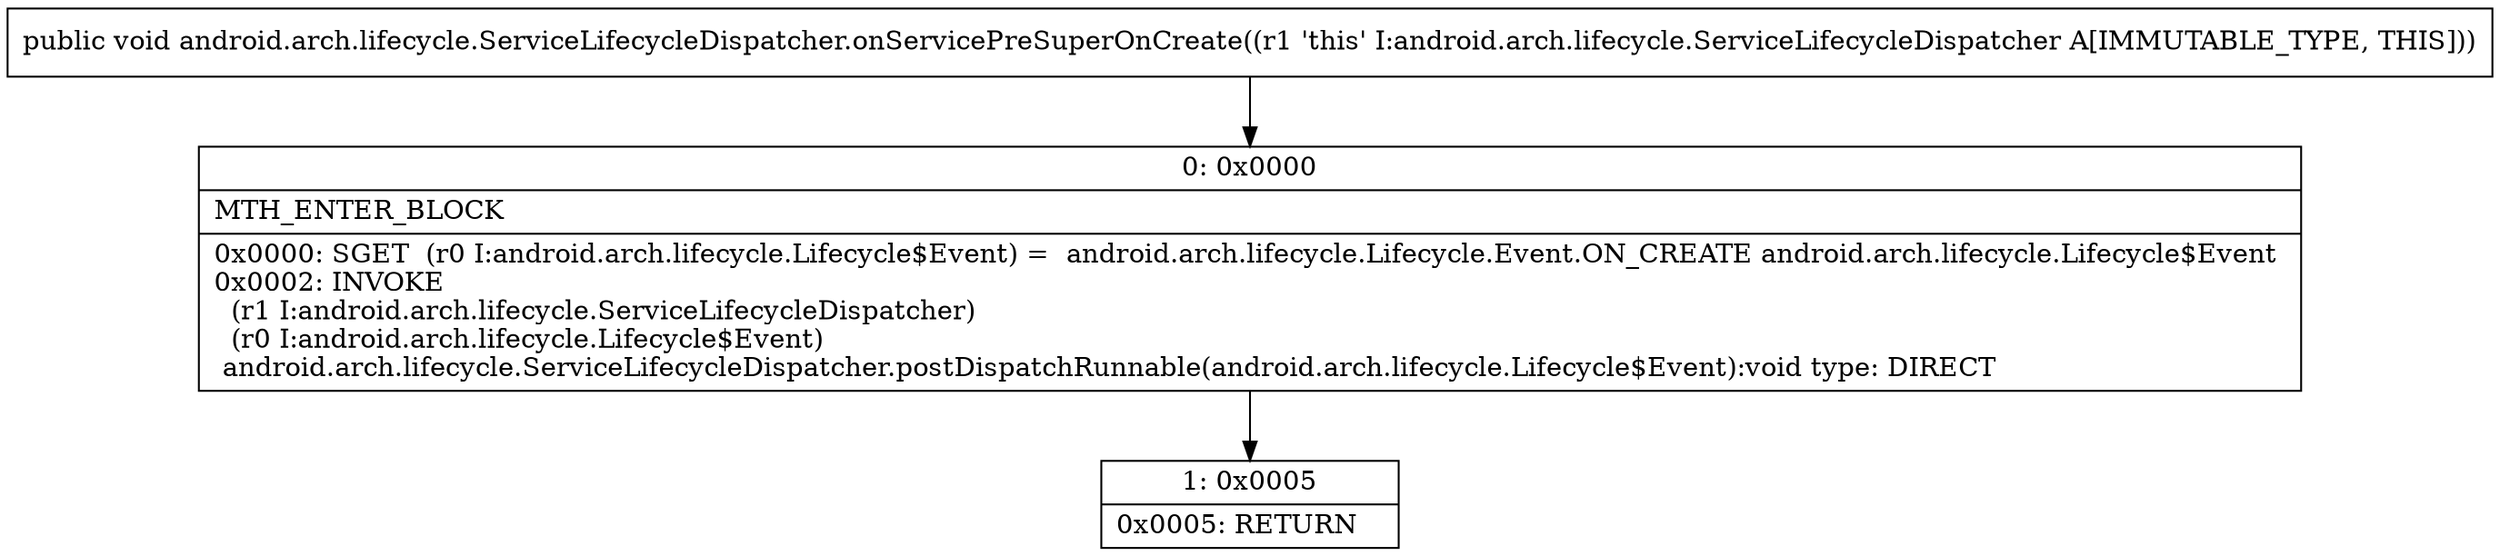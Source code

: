 digraph "CFG forandroid.arch.lifecycle.ServiceLifecycleDispatcher.onServicePreSuperOnCreate()V" {
Node_0 [shape=record,label="{0\:\ 0x0000|MTH_ENTER_BLOCK\l|0x0000: SGET  (r0 I:android.arch.lifecycle.Lifecycle$Event) =  android.arch.lifecycle.Lifecycle.Event.ON_CREATE android.arch.lifecycle.Lifecycle$Event \l0x0002: INVOKE  \l  (r1 I:android.arch.lifecycle.ServiceLifecycleDispatcher)\l  (r0 I:android.arch.lifecycle.Lifecycle$Event)\l android.arch.lifecycle.ServiceLifecycleDispatcher.postDispatchRunnable(android.arch.lifecycle.Lifecycle$Event):void type: DIRECT \l}"];
Node_1 [shape=record,label="{1\:\ 0x0005|0x0005: RETURN   \l}"];
MethodNode[shape=record,label="{public void android.arch.lifecycle.ServiceLifecycleDispatcher.onServicePreSuperOnCreate((r1 'this' I:android.arch.lifecycle.ServiceLifecycleDispatcher A[IMMUTABLE_TYPE, THIS])) }"];
MethodNode -> Node_0;
Node_0 -> Node_1;
}

